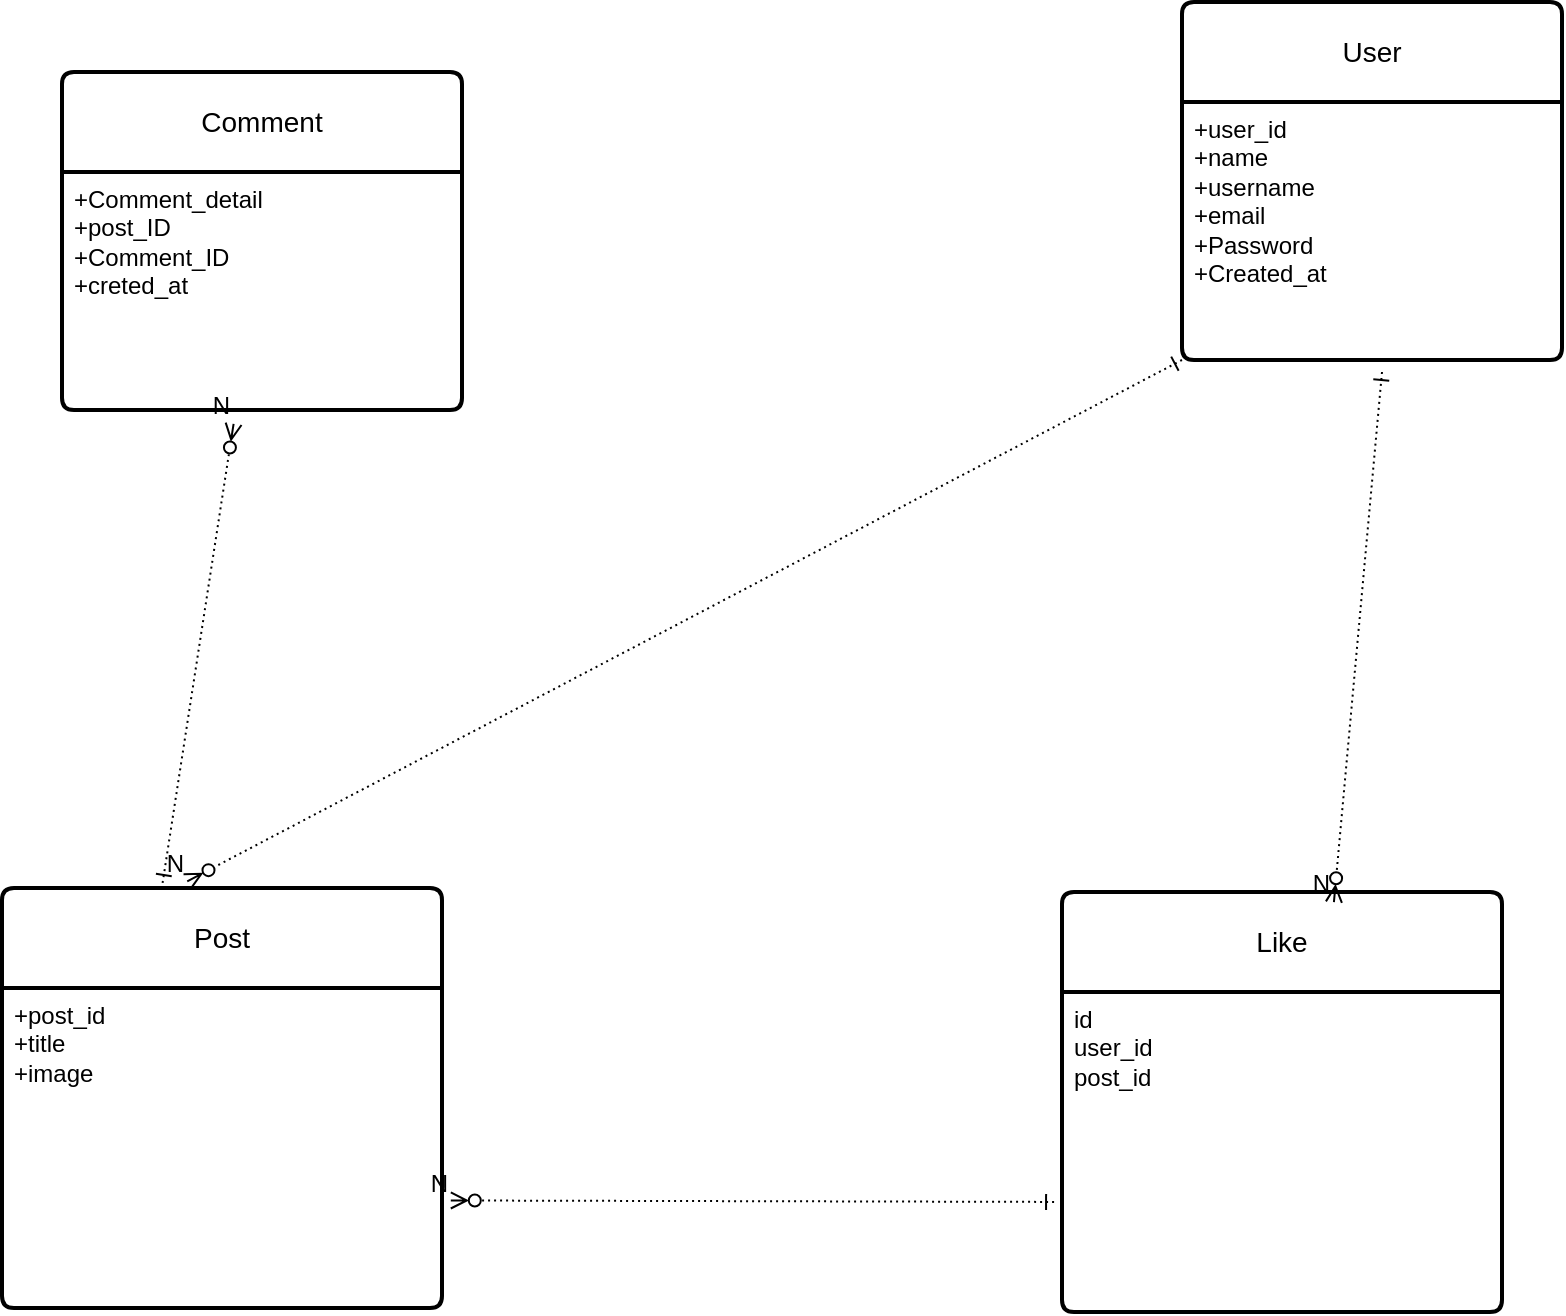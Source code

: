 <mxfile version="24.2.2" type="github">
  <diagram name="Page-1" id="l3t2fn-u9DroyCE5I2ft">
    <mxGraphModel dx="1021" dy="681" grid="1" gridSize="10" guides="1" tooltips="1" connect="1" arrows="1" fold="1" page="1" pageScale="1" pageWidth="850" pageHeight="1100" math="0" shadow="0">
      <root>
        <mxCell id="0" />
        <mxCell id="1" parent="0" />
        <mxCell id="wI02eLFvNeEoI9WtyH4o-16" value="User" style="swimlane;childLayout=stackLayout;horizontal=1;startSize=50;horizontalStack=0;rounded=1;fontSize=14;fontStyle=0;strokeWidth=2;resizeParent=0;resizeLast=1;shadow=0;dashed=0;align=center;arcSize=4;whiteSpace=wrap;html=1;" parent="1" vertex="1">
          <mxGeometry x="640" y="255" width="190" height="179" as="geometry" />
        </mxCell>
        <mxCell id="wI02eLFvNeEoI9WtyH4o-17" value="+user_id&lt;br&gt;+name&lt;br&gt;+username&lt;div&gt;+email&amp;nbsp;&lt;/div&gt;&lt;div&gt;+Password&amp;nbsp;&lt;/div&gt;&lt;div&gt;+Created_at&lt;/div&gt;" style="align=left;strokeColor=none;fillColor=none;spacingLeft=4;fontSize=12;verticalAlign=top;resizable=0;rotatable=0;part=1;html=1;" parent="wI02eLFvNeEoI9WtyH4o-16" vertex="1">
          <mxGeometry y="50" width="190" height="129" as="geometry" />
        </mxCell>
        <mxCell id="wI02eLFvNeEoI9WtyH4o-19" value="Comment" style="swimlane;childLayout=stackLayout;horizontal=1;startSize=50;horizontalStack=0;rounded=1;fontSize=14;fontStyle=0;strokeWidth=2;resizeParent=0;resizeLast=1;shadow=0;dashed=0;align=center;arcSize=4;whiteSpace=wrap;html=1;" parent="1" vertex="1">
          <mxGeometry x="80" y="290" width="200" height="169" as="geometry" />
        </mxCell>
        <mxCell id="wI02eLFvNeEoI9WtyH4o-20" value="+Comment_detail&lt;br&gt;+post_ID&lt;br&gt;+Comment_ID&lt;div&gt;+creted_at&lt;/div&gt;" style="align=left;strokeColor=none;fillColor=none;spacingLeft=4;fontSize=12;verticalAlign=top;resizable=0;rotatable=0;part=1;html=1;" parent="wI02eLFvNeEoI9WtyH4o-19" vertex="1">
          <mxGeometry y="50" width="200" height="119" as="geometry" />
        </mxCell>
        <mxCell id="qJKNhhGDLIITtipYtFuC-1" value="Like" style="swimlane;childLayout=stackLayout;horizontal=1;startSize=50;horizontalStack=0;rounded=1;fontSize=14;fontStyle=0;strokeWidth=2;resizeParent=0;resizeLast=1;shadow=0;dashed=0;align=center;arcSize=4;whiteSpace=wrap;html=1;" vertex="1" parent="1">
          <mxGeometry x="580" y="700" width="220" height="210" as="geometry" />
        </mxCell>
        <mxCell id="qJKNhhGDLIITtipYtFuC-2" value="id&amp;nbsp;&lt;div&gt;user_id&lt;/div&gt;&lt;div&gt;post_id&lt;/div&gt;" style="align=left;strokeColor=none;fillColor=none;spacingLeft=4;fontSize=12;verticalAlign=top;resizable=0;rotatable=0;part=1;html=1;" vertex="1" parent="qJKNhhGDLIITtipYtFuC-1">
          <mxGeometry y="50" width="220" height="160" as="geometry" />
        </mxCell>
        <mxCell id="qJKNhhGDLIITtipYtFuC-3" value="Post" style="swimlane;childLayout=stackLayout;horizontal=1;startSize=50;horizontalStack=0;rounded=1;fontSize=14;fontStyle=0;strokeWidth=2;resizeParent=0;resizeLast=1;shadow=0;dashed=0;align=center;arcSize=4;whiteSpace=wrap;html=1;" vertex="1" parent="1">
          <mxGeometry x="50" y="698" width="220" height="210" as="geometry" />
        </mxCell>
        <mxCell id="qJKNhhGDLIITtipYtFuC-4" value="+post_id&lt;br&gt;+title&lt;br&gt;+image" style="align=left;strokeColor=none;fillColor=none;spacingLeft=4;fontSize=12;verticalAlign=top;resizable=0;rotatable=0;part=1;html=1;" vertex="1" parent="qJKNhhGDLIITtipYtFuC-3">
          <mxGeometry y="50" width="220" height="160" as="geometry" />
        </mxCell>
        <mxCell id="qJKNhhGDLIITtipYtFuC-7" value="" style="endArrow=ERzeroToMany;html=1;rounded=0;dashed=1;dashPattern=1 2;startArrow=ERone;startFill=0;endFill=0;entryX=0.618;entryY=0.024;entryDx=0;entryDy=0;entryPerimeter=0;" edge="1" parent="1" target="qJKNhhGDLIITtipYtFuC-1">
          <mxGeometry relative="1" as="geometry">
            <mxPoint x="740" y="440" as="sourcePoint" />
            <mxPoint x="730" y="620" as="targetPoint" />
          </mxGeometry>
        </mxCell>
        <mxCell id="qJKNhhGDLIITtipYtFuC-8" value="N" style="resizable=0;html=1;whiteSpace=wrap;align=right;verticalAlign=bottom;" connectable="0" vertex="1" parent="qJKNhhGDLIITtipYtFuC-7">
          <mxGeometry x="1" relative="1" as="geometry" />
        </mxCell>
        <mxCell id="qJKNhhGDLIITtipYtFuC-9" value="" style="endArrow=ERzeroToMany;html=1;rounded=0;dashed=1;dashPattern=1 2;exitX=0;exitY=1;exitDx=0;exitDy=0;entryX=0.421;entryY=-0.016;entryDx=0;entryDy=0;entryPerimeter=0;startArrow=ERone;startFill=0;endFill=0;" edge="1" parent="1" source="wI02eLFvNeEoI9WtyH4o-17" target="qJKNhhGDLIITtipYtFuC-3">
          <mxGeometry relative="1" as="geometry">
            <mxPoint x="260" y="380" as="sourcePoint" />
            <mxPoint x="645" y="377" as="targetPoint" />
          </mxGeometry>
        </mxCell>
        <mxCell id="qJKNhhGDLIITtipYtFuC-10" value="N" style="resizable=0;html=1;whiteSpace=wrap;align=right;verticalAlign=bottom;" connectable="0" vertex="1" parent="qJKNhhGDLIITtipYtFuC-9">
          <mxGeometry x="1" relative="1" as="geometry" />
        </mxCell>
        <mxCell id="qJKNhhGDLIITtipYtFuC-5" value="" style="endArrow=ERzeroToMany;html=1;rounded=0;dashed=1;dashPattern=1 2;exitX=0.365;exitY=-0.012;exitDx=0;exitDy=0;entryX=0.429;entryY=1.058;entryDx=0;entryDy=0;entryPerimeter=0;startArrow=ERone;startFill=0;endFill=0;exitPerimeter=0;" edge="1" parent="1" source="qJKNhhGDLIITtipYtFuC-3" target="wI02eLFvNeEoI9WtyH4o-20">
          <mxGeometry relative="1" as="geometry">
            <mxPoint x="340" y="580" as="sourcePoint" />
            <mxPoint x="500" y="580" as="targetPoint" />
          </mxGeometry>
        </mxCell>
        <mxCell id="qJKNhhGDLIITtipYtFuC-6" value="N" style="resizable=0;html=1;whiteSpace=wrap;align=right;verticalAlign=bottom;" connectable="0" vertex="1" parent="qJKNhhGDLIITtipYtFuC-5">
          <mxGeometry x="1" relative="1" as="geometry" />
        </mxCell>
        <mxCell id="qJKNhhGDLIITtipYtFuC-11" value="" style="endArrow=ERzeroToMany;html=1;rounded=0;dashed=1;dashPattern=1 2;exitX=-0.018;exitY=0.656;exitDx=0;exitDy=0;startArrow=ERone;startFill=0;endFill=0;exitPerimeter=0;entryX=1.02;entryY=0.664;entryDx=0;entryDy=0;entryPerimeter=0;" edge="1" parent="1" source="qJKNhhGDLIITtipYtFuC-2" target="qJKNhhGDLIITtipYtFuC-4">
          <mxGeometry relative="1" as="geometry">
            <mxPoint x="144" y="443" as="sourcePoint" />
            <mxPoint x="680" y="440" as="targetPoint" />
          </mxGeometry>
        </mxCell>
        <mxCell id="qJKNhhGDLIITtipYtFuC-12" value="N" style="resizable=0;html=1;whiteSpace=wrap;align=right;verticalAlign=bottom;" connectable="0" vertex="1" parent="qJKNhhGDLIITtipYtFuC-11">
          <mxGeometry x="1" relative="1" as="geometry" />
        </mxCell>
      </root>
    </mxGraphModel>
  </diagram>
</mxfile>
